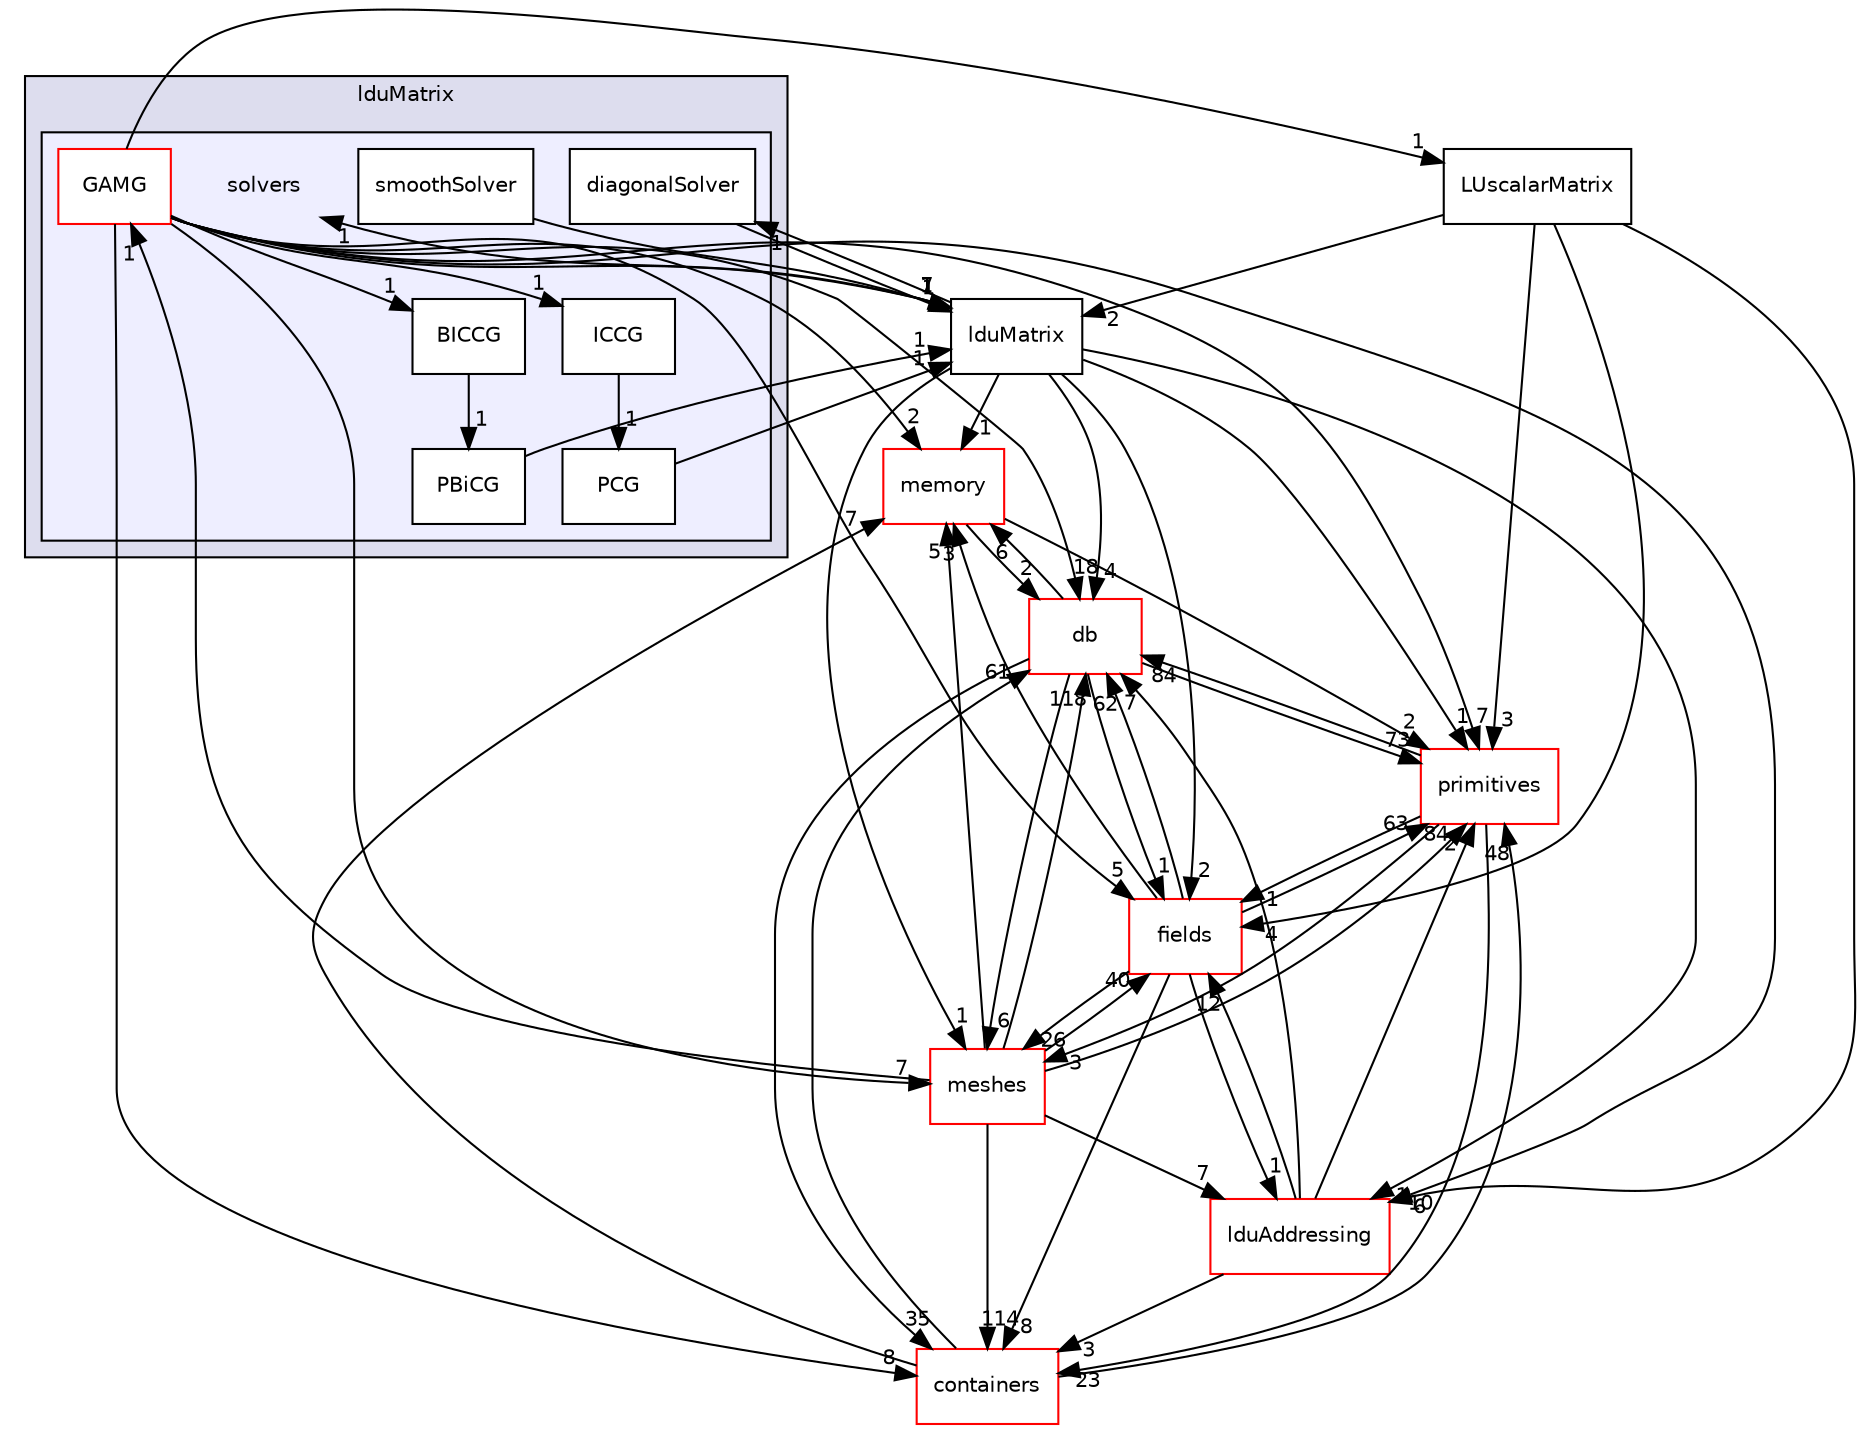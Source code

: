 digraph "src/OpenFOAM/matrices/lduMatrix/solvers" {
  bgcolor=transparent;
  compound=true
  node [ fontsize="10", fontname="Helvetica"];
  edge [ labelfontsize="10", labelfontname="Helvetica"];
  subgraph clusterdir_bce8a1f1efa9a7681b85c119e7b79042 {
    graph [ bgcolor="#ddddee", pencolor="black", label="lduMatrix" fontname="Helvetica", fontsize="10", URL="dir_bce8a1f1efa9a7681b85c119e7b79042.html"]
  subgraph clusterdir_f03e085f4fe95c9b32f7b904515484f9 {
    graph [ bgcolor="#eeeeff", pencolor="black", label="" URL="dir_f03e085f4fe95c9b32f7b904515484f9.html"];
    dir_f03e085f4fe95c9b32f7b904515484f9 [shape=plaintext label="solvers"];
    dir_da3d88ce10cd20efcbc9594afdd1488e [shape=box label="BICCG" color="black" fillcolor="white" style="filled" URL="dir_da3d88ce10cd20efcbc9594afdd1488e.html"];
    dir_8926363f1489cc3df154fde808052730 [shape=box label="diagonalSolver" color="black" fillcolor="white" style="filled" URL="dir_8926363f1489cc3df154fde808052730.html"];
    dir_fd9be80e4ce10132ec26d36b30f21b7d [shape=box label="GAMG" color="red" fillcolor="white" style="filled" URL="dir_fd9be80e4ce10132ec26d36b30f21b7d.html"];
    dir_5ec41e9270b5d077e7da7da16451c1b6 [shape=box label="ICCG" color="black" fillcolor="white" style="filled" URL="dir_5ec41e9270b5d077e7da7da16451c1b6.html"];
    dir_6f52b26daa4acf58fc48792d6d171bff [shape=box label="PBiCG" color="black" fillcolor="white" style="filled" URL="dir_6f52b26daa4acf58fc48792d6d171bff.html"];
    dir_9ddca40919c7b2a725368bb09447cb01 [shape=box label="PCG" color="black" fillcolor="white" style="filled" URL="dir_9ddca40919c7b2a725368bb09447cb01.html"];
    dir_bc5ac06cc00a3fec2cee09a221225a3b [shape=box label="smoothSolver" color="black" fillcolor="white" style="filled" URL="dir_bc5ac06cc00a3fec2cee09a221225a3b.html"];
  }
  }
  dir_385a22dcc2f7120acb0f1a7a832b3b8d [shape=box label="memory" color="red" URL="dir_385a22dcc2f7120acb0f1a7a832b3b8d.html"];
  dir_962442b8f989d5529fab5e0f0e4ffb74 [shape=box label="fields" color="red" URL="dir_962442b8f989d5529fab5e0f0e4ffb74.html"];
  dir_19d0872053bde092be81d7fe3f56cbf7 [shape=box label="containers" color="red" URL="dir_19d0872053bde092be81d7fe3f56cbf7.html"];
  dir_aa2423979fb45fc41c393a5db370ab21 [shape=box label="meshes" color="red" URL="dir_aa2423979fb45fc41c393a5db370ab21.html"];
  dir_63c634f7a7cfd679ac26c67fb30fc32f [shape=box label="db" color="red" URL="dir_63c634f7a7cfd679ac26c67fb30fc32f.html"];
  dir_12547202c65033a69d4e18947f2fbe2a [shape=box label="lduAddressing" color="red" URL="dir_12547202c65033a69d4e18947f2fbe2a.html"];
  dir_3e50f45338116b169052b428016851aa [shape=box label="primitives" color="red" URL="dir_3e50f45338116b169052b428016851aa.html"];
  dir_e4a39ebd57a65fe58ae9fba77a647388 [shape=box label="LUscalarMatrix" URL="dir_e4a39ebd57a65fe58ae9fba77a647388.html"];
  dir_1ce70feb2b06c30ebd4091245573b99e [shape=box label="lduMatrix" URL="dir_1ce70feb2b06c30ebd4091245573b99e.html"];
  dir_385a22dcc2f7120acb0f1a7a832b3b8d->dir_63c634f7a7cfd679ac26c67fb30fc32f [headlabel="2", labeldistance=1.5 headhref="dir_002209_001943.html"];
  dir_385a22dcc2f7120acb0f1a7a832b3b8d->dir_3e50f45338116b169052b428016851aa [headlabel="2", labeldistance=1.5 headhref="dir_002209_002312.html"];
  dir_8926363f1489cc3df154fde808052730->dir_1ce70feb2b06c30ebd4091245573b99e [headlabel="1", labeldistance=1.5 headhref="dir_002165_002140.html"];
  dir_962442b8f989d5529fab5e0f0e4ffb74->dir_385a22dcc2f7120acb0f1a7a832b3b8d [headlabel="3", labeldistance=1.5 headhref="dir_002012_002209.html"];
  dir_962442b8f989d5529fab5e0f0e4ffb74->dir_19d0872053bde092be81d7fe3f56cbf7 [headlabel="8", labeldistance=1.5 headhref="dir_002012_001892.html"];
  dir_962442b8f989d5529fab5e0f0e4ffb74->dir_aa2423979fb45fc41c393a5db370ab21 [headlabel="26", labeldistance=1.5 headhref="dir_002012_002214.html"];
  dir_962442b8f989d5529fab5e0f0e4ffb74->dir_63c634f7a7cfd679ac26c67fb30fc32f [headlabel="62", labeldistance=1.5 headhref="dir_002012_001943.html"];
  dir_962442b8f989d5529fab5e0f0e4ffb74->dir_12547202c65033a69d4e18947f2fbe2a [headlabel="1", labeldistance=1.5 headhref="dir_002012_002130.html"];
  dir_962442b8f989d5529fab5e0f0e4ffb74->dir_3e50f45338116b169052b428016851aa [headlabel="63", labeldistance=1.5 headhref="dir_002012_002312.html"];
  dir_19d0872053bde092be81d7fe3f56cbf7->dir_385a22dcc2f7120acb0f1a7a832b3b8d [headlabel="7", labeldistance=1.5 headhref="dir_001892_002209.html"];
  dir_19d0872053bde092be81d7fe3f56cbf7->dir_63c634f7a7cfd679ac26c67fb30fc32f [headlabel="61", labeldistance=1.5 headhref="dir_001892_001943.html"];
  dir_19d0872053bde092be81d7fe3f56cbf7->dir_3e50f45338116b169052b428016851aa [headlabel="48", labeldistance=1.5 headhref="dir_001892_002312.html"];
  dir_fd9be80e4ce10132ec26d36b30f21b7d->dir_385a22dcc2f7120acb0f1a7a832b3b8d [headlabel="2", labeldistance=1.5 headhref="dir_002168_002209.html"];
  dir_fd9be80e4ce10132ec26d36b30f21b7d->dir_962442b8f989d5529fab5e0f0e4ffb74 [headlabel="5", labeldistance=1.5 headhref="dir_002168_002012.html"];
  dir_fd9be80e4ce10132ec26d36b30f21b7d->dir_19d0872053bde092be81d7fe3f56cbf7 [headlabel="8", labeldistance=1.5 headhref="dir_002168_001892.html"];
  dir_fd9be80e4ce10132ec26d36b30f21b7d->dir_da3d88ce10cd20efcbc9594afdd1488e [headlabel="1", labeldistance=1.5 headhref="dir_002168_002164.html"];
  dir_fd9be80e4ce10132ec26d36b30f21b7d->dir_aa2423979fb45fc41c393a5db370ab21 [headlabel="7", labeldistance=1.5 headhref="dir_002168_002214.html"];
  dir_fd9be80e4ce10132ec26d36b30f21b7d->dir_63c634f7a7cfd679ac26c67fb30fc32f [headlabel="18", labeldistance=1.5 headhref="dir_002168_001943.html"];
  dir_fd9be80e4ce10132ec26d36b30f21b7d->dir_12547202c65033a69d4e18947f2fbe2a [headlabel="10", labeldistance=1.5 headhref="dir_002168_002130.html"];
  dir_fd9be80e4ce10132ec26d36b30f21b7d->dir_3e50f45338116b169052b428016851aa [headlabel="7", labeldistance=1.5 headhref="dir_002168_002312.html"];
  dir_fd9be80e4ce10132ec26d36b30f21b7d->dir_e4a39ebd57a65fe58ae9fba77a647388 [headlabel="1", labeldistance=1.5 headhref="dir_002168_002199.html"];
  dir_fd9be80e4ce10132ec26d36b30f21b7d->dir_5ec41e9270b5d077e7da7da16451c1b6 [headlabel="1", labeldistance=1.5 headhref="dir_002168_002191.html"];
  dir_fd9be80e4ce10132ec26d36b30f21b7d->dir_1ce70feb2b06c30ebd4091245573b99e [headlabel="7", labeldistance=1.5 headhref="dir_002168_002140.html"];
  dir_9ddca40919c7b2a725368bb09447cb01->dir_1ce70feb2b06c30ebd4091245573b99e [headlabel="1", labeldistance=1.5 headhref="dir_002195_002140.html"];
  dir_bc5ac06cc00a3fec2cee09a221225a3b->dir_1ce70feb2b06c30ebd4091245573b99e [headlabel="1", labeldistance=1.5 headhref="dir_002197_002140.html"];
  dir_da3d88ce10cd20efcbc9594afdd1488e->dir_6f52b26daa4acf58fc48792d6d171bff [headlabel="1", labeldistance=1.5 headhref="dir_002164_002193.html"];
  dir_aa2423979fb45fc41c393a5db370ab21->dir_385a22dcc2f7120acb0f1a7a832b3b8d [headlabel="5", labeldistance=1.5 headhref="dir_002214_002209.html"];
  dir_aa2423979fb45fc41c393a5db370ab21->dir_962442b8f989d5529fab5e0f0e4ffb74 [headlabel="40", labeldistance=1.5 headhref="dir_002214_002012.html"];
  dir_aa2423979fb45fc41c393a5db370ab21->dir_19d0872053bde092be81d7fe3f56cbf7 [headlabel="114", labeldistance=1.5 headhref="dir_002214_001892.html"];
  dir_aa2423979fb45fc41c393a5db370ab21->dir_fd9be80e4ce10132ec26d36b30f21b7d [headlabel="1", labeldistance=1.5 headhref="dir_002214_002168.html"];
  dir_aa2423979fb45fc41c393a5db370ab21->dir_63c634f7a7cfd679ac26c67fb30fc32f [headlabel="118", labeldistance=1.5 headhref="dir_002214_001943.html"];
  dir_aa2423979fb45fc41c393a5db370ab21->dir_12547202c65033a69d4e18947f2fbe2a [headlabel="7", labeldistance=1.5 headhref="dir_002214_002130.html"];
  dir_aa2423979fb45fc41c393a5db370ab21->dir_3e50f45338116b169052b428016851aa [headlabel="84", labeldistance=1.5 headhref="dir_002214_002312.html"];
  dir_63c634f7a7cfd679ac26c67fb30fc32f->dir_385a22dcc2f7120acb0f1a7a832b3b8d [headlabel="6", labeldistance=1.5 headhref="dir_001943_002209.html"];
  dir_63c634f7a7cfd679ac26c67fb30fc32f->dir_962442b8f989d5529fab5e0f0e4ffb74 [headlabel="1", labeldistance=1.5 headhref="dir_001943_002012.html"];
  dir_63c634f7a7cfd679ac26c67fb30fc32f->dir_19d0872053bde092be81d7fe3f56cbf7 [headlabel="35", labeldistance=1.5 headhref="dir_001943_001892.html"];
  dir_63c634f7a7cfd679ac26c67fb30fc32f->dir_aa2423979fb45fc41c393a5db370ab21 [headlabel="6", labeldistance=1.5 headhref="dir_001943_002214.html"];
  dir_63c634f7a7cfd679ac26c67fb30fc32f->dir_3e50f45338116b169052b428016851aa [headlabel="73", labeldistance=1.5 headhref="dir_001943_002312.html"];
  dir_12547202c65033a69d4e18947f2fbe2a->dir_962442b8f989d5529fab5e0f0e4ffb74 [headlabel="12", labeldistance=1.5 headhref="dir_002130_002012.html"];
  dir_12547202c65033a69d4e18947f2fbe2a->dir_19d0872053bde092be81d7fe3f56cbf7 [headlabel="3", labeldistance=1.5 headhref="dir_002130_001892.html"];
  dir_12547202c65033a69d4e18947f2fbe2a->dir_63c634f7a7cfd679ac26c67fb30fc32f [headlabel="7", labeldistance=1.5 headhref="dir_002130_001943.html"];
  dir_12547202c65033a69d4e18947f2fbe2a->dir_3e50f45338116b169052b428016851aa [headlabel="2", labeldistance=1.5 headhref="dir_002130_002312.html"];
  dir_3e50f45338116b169052b428016851aa->dir_962442b8f989d5529fab5e0f0e4ffb74 [headlabel="1", labeldistance=1.5 headhref="dir_002312_002012.html"];
  dir_3e50f45338116b169052b428016851aa->dir_19d0872053bde092be81d7fe3f56cbf7 [headlabel="23", labeldistance=1.5 headhref="dir_002312_001892.html"];
  dir_3e50f45338116b169052b428016851aa->dir_aa2423979fb45fc41c393a5db370ab21 [headlabel="3", labeldistance=1.5 headhref="dir_002312_002214.html"];
  dir_3e50f45338116b169052b428016851aa->dir_63c634f7a7cfd679ac26c67fb30fc32f [headlabel="84", labeldistance=1.5 headhref="dir_002312_001943.html"];
  dir_e4a39ebd57a65fe58ae9fba77a647388->dir_962442b8f989d5529fab5e0f0e4ffb74 [headlabel="4", labeldistance=1.5 headhref="dir_002199_002012.html"];
  dir_e4a39ebd57a65fe58ae9fba77a647388->dir_12547202c65033a69d4e18947f2fbe2a [headlabel="6", labeldistance=1.5 headhref="dir_002199_002130.html"];
  dir_e4a39ebd57a65fe58ae9fba77a647388->dir_3e50f45338116b169052b428016851aa [headlabel="3", labeldistance=1.5 headhref="dir_002199_002312.html"];
  dir_e4a39ebd57a65fe58ae9fba77a647388->dir_1ce70feb2b06c30ebd4091245573b99e [headlabel="2", labeldistance=1.5 headhref="dir_002199_002140.html"];
  dir_6f52b26daa4acf58fc48792d6d171bff->dir_1ce70feb2b06c30ebd4091245573b99e [headlabel="1", labeldistance=1.5 headhref="dir_002193_002140.html"];
  dir_5ec41e9270b5d077e7da7da16451c1b6->dir_9ddca40919c7b2a725368bb09447cb01 [headlabel="1", labeldistance=1.5 headhref="dir_002191_002195.html"];
  dir_1ce70feb2b06c30ebd4091245573b99e->dir_385a22dcc2f7120acb0f1a7a832b3b8d [headlabel="1", labeldistance=1.5 headhref="dir_002140_002209.html"];
  dir_1ce70feb2b06c30ebd4091245573b99e->dir_8926363f1489cc3df154fde808052730 [headlabel="1", labeldistance=1.5 headhref="dir_002140_002165.html"];
  dir_1ce70feb2b06c30ebd4091245573b99e->dir_962442b8f989d5529fab5e0f0e4ffb74 [headlabel="2", labeldistance=1.5 headhref="dir_002140_002012.html"];
  dir_1ce70feb2b06c30ebd4091245573b99e->dir_aa2423979fb45fc41c393a5db370ab21 [headlabel="1", labeldistance=1.5 headhref="dir_002140_002214.html"];
  dir_1ce70feb2b06c30ebd4091245573b99e->dir_63c634f7a7cfd679ac26c67fb30fc32f [headlabel="4", labeldistance=1.5 headhref="dir_002140_001943.html"];
  dir_1ce70feb2b06c30ebd4091245573b99e->dir_12547202c65033a69d4e18947f2fbe2a [headlabel="1", labeldistance=1.5 headhref="dir_002140_002130.html"];
  dir_1ce70feb2b06c30ebd4091245573b99e->dir_3e50f45338116b169052b428016851aa [headlabel="1", labeldistance=1.5 headhref="dir_002140_002312.html"];
  dir_1ce70feb2b06c30ebd4091245573b99e->dir_f03e085f4fe95c9b32f7b904515484f9 [headlabel="1", labeldistance=1.5 headhref="dir_002140_002163.html"];
}
